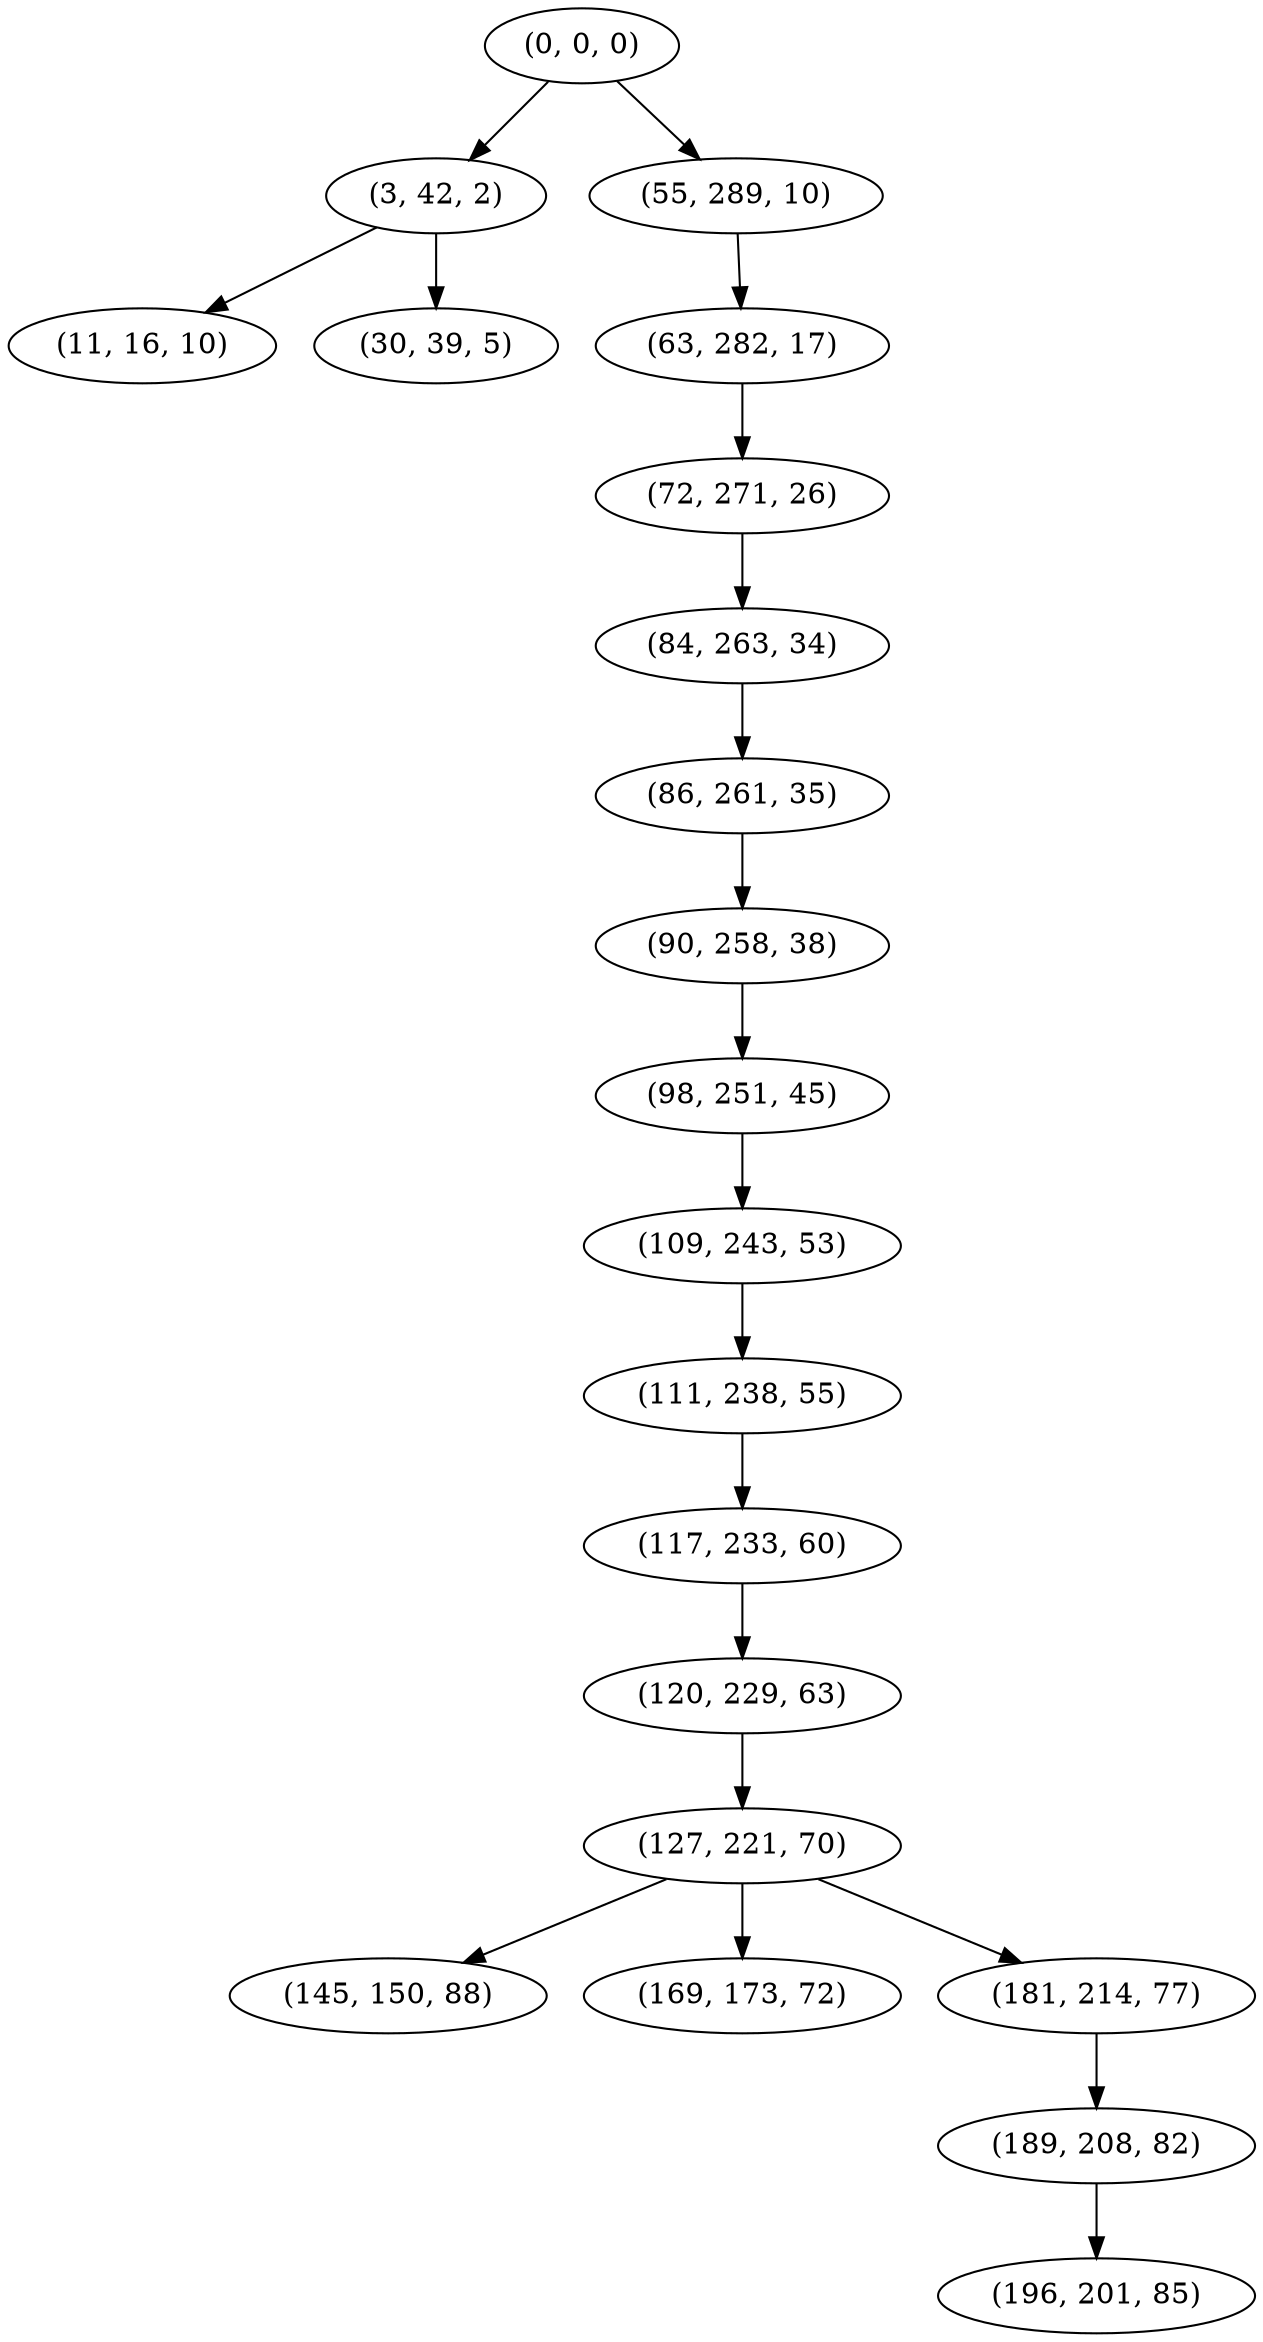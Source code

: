 digraph tree {
    "(0, 0, 0)";
    "(3, 42, 2)";
    "(11, 16, 10)";
    "(30, 39, 5)";
    "(55, 289, 10)";
    "(63, 282, 17)";
    "(72, 271, 26)";
    "(84, 263, 34)";
    "(86, 261, 35)";
    "(90, 258, 38)";
    "(98, 251, 45)";
    "(109, 243, 53)";
    "(111, 238, 55)";
    "(117, 233, 60)";
    "(120, 229, 63)";
    "(127, 221, 70)";
    "(145, 150, 88)";
    "(169, 173, 72)";
    "(181, 214, 77)";
    "(189, 208, 82)";
    "(196, 201, 85)";
    "(0, 0, 0)" -> "(3, 42, 2)";
    "(0, 0, 0)" -> "(55, 289, 10)";
    "(3, 42, 2)" -> "(11, 16, 10)";
    "(3, 42, 2)" -> "(30, 39, 5)";
    "(55, 289, 10)" -> "(63, 282, 17)";
    "(63, 282, 17)" -> "(72, 271, 26)";
    "(72, 271, 26)" -> "(84, 263, 34)";
    "(84, 263, 34)" -> "(86, 261, 35)";
    "(86, 261, 35)" -> "(90, 258, 38)";
    "(90, 258, 38)" -> "(98, 251, 45)";
    "(98, 251, 45)" -> "(109, 243, 53)";
    "(109, 243, 53)" -> "(111, 238, 55)";
    "(111, 238, 55)" -> "(117, 233, 60)";
    "(117, 233, 60)" -> "(120, 229, 63)";
    "(120, 229, 63)" -> "(127, 221, 70)";
    "(127, 221, 70)" -> "(145, 150, 88)";
    "(127, 221, 70)" -> "(169, 173, 72)";
    "(127, 221, 70)" -> "(181, 214, 77)";
    "(181, 214, 77)" -> "(189, 208, 82)";
    "(189, 208, 82)" -> "(196, 201, 85)";
}
